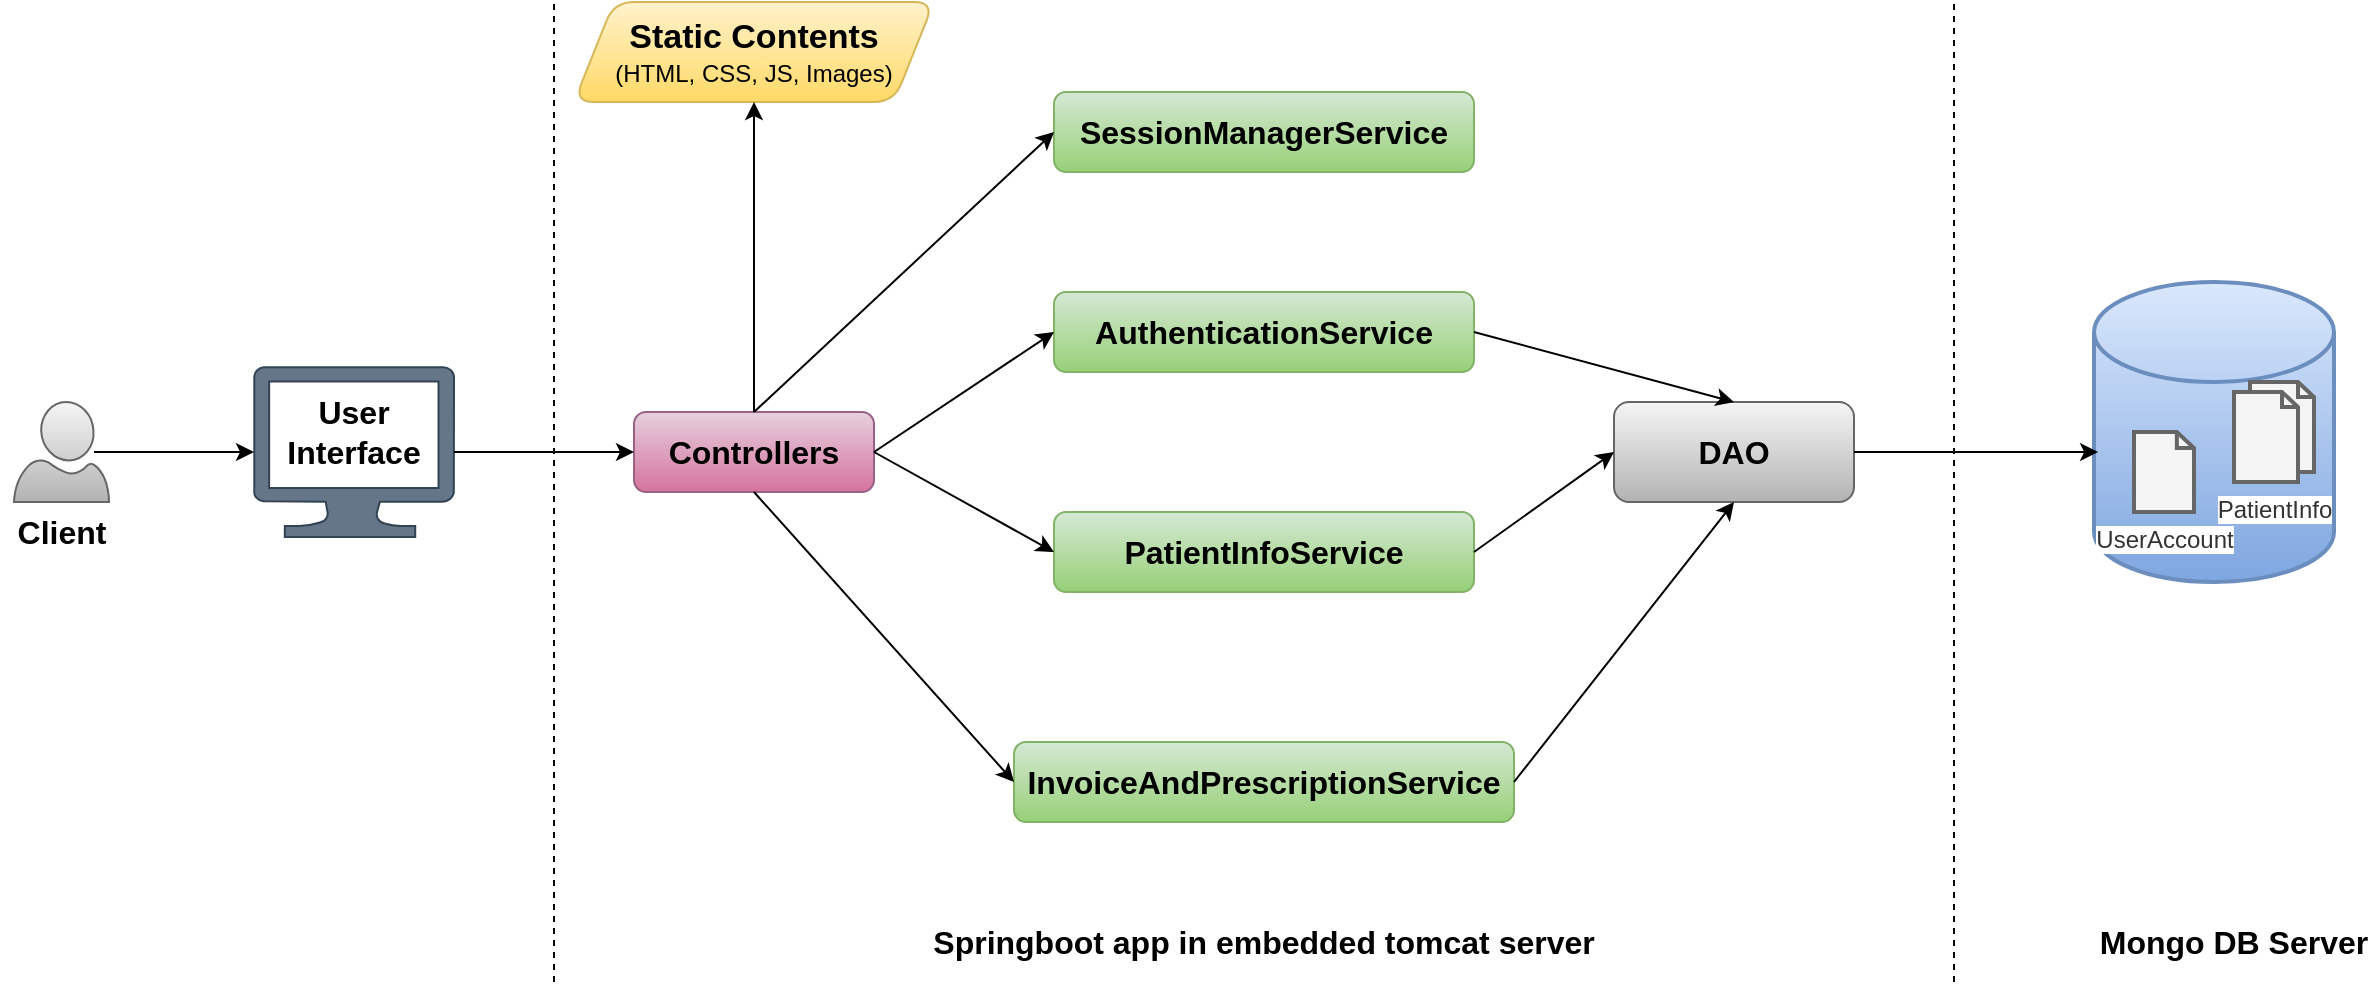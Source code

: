 <mxfile version="14.4.4" type="device"><diagram id="1XuaEeXUygYGDvkUv7wh" name="Page-1"><mxGraphModel dx="1695" dy="1661" grid="1" gridSize="10" guides="1" tooltips="1" connect="1" arrows="1" fold="1" page="1" pageScale="1" pageWidth="827" pageHeight="1169" math="0" shadow="0"><root><mxCell id="0"/><mxCell id="1" parent="0"/><mxCell id="dXYvDIe3O-pTYiKiSuPk-6" value="" style="verticalLabelPosition=bottom;html=1;verticalAlign=top;align=center;strokeColor=#666666;fillColor=#f5f5f5;shape=mxgraph.azure.user;gradientColor=#b3b3b3;" parent="1" vertex="1"><mxGeometry x="-290" y="110" width="47.5" height="50" as="geometry"/></mxCell><mxCell id="dXYvDIe3O-pTYiKiSuPk-8" value="" style="verticalLabelPosition=bottom;html=1;verticalAlign=top;align=center;strokeColor=#314354;fillColor=#647687;shape=mxgraph.azure.computer;pointerEvents=1;fontColor=#ffffff;" parent="1" vertex="1"><mxGeometry x="-170" y="92.5" width="100" height="85" as="geometry"/></mxCell><mxCell id="dXYvDIe3O-pTYiKiSuPk-9" value="" style="strokeWidth=2;html=1;shape=mxgraph.flowchart.database;whiteSpace=wrap;fillColor=#dae8fc;strokeColor=#6c8ebf;gradientColor=#7ea6e0;" parent="1" vertex="1"><mxGeometry x="750" y="50" width="120" height="150" as="geometry"/></mxCell><mxCell id="dXYvDIe3O-pTYiKiSuPk-10" value="UserAccount" style="html=1;verticalLabelPosition=bottom;align=center;labelBackgroundColor=#ffffff;verticalAlign=top;strokeWidth=2;strokeColor=#666666;shadow=0;dashed=0;shape=mxgraph.ios7.icons.document;fillColor=#f5f5f5;fontColor=#333333;" parent="1" vertex="1"><mxGeometry x="770" y="125" width="30" height="40" as="geometry"/></mxCell><mxCell id="dXYvDIe3O-pTYiKiSuPk-11" value="PatientInfo" style="html=1;verticalLabelPosition=bottom;align=center;labelBackgroundColor=#ffffff;verticalAlign=top;strokeWidth=2;strokeColor=#666666;shadow=0;dashed=0;shape=mxgraph.ios7.icons.documents;fillColor=#f5f5f5;fontColor=#333333;" parent="1" vertex="1"><mxGeometry x="820" y="100" width="40" height="50" as="geometry"/></mxCell><mxCell id="dXYvDIe3O-pTYiKiSuPk-13" value="&lt;b&gt;&lt;font style=&quot;font-size: 16px&quot;&gt;DAO&lt;/font&gt;&lt;/b&gt;" style="rounded=1;whiteSpace=wrap;html=1;fillColor=#f5f5f5;gradientColor=#b3b3b3;strokeColor=#666666;" parent="1" vertex="1"><mxGeometry x="510" y="110" width="120" height="50" as="geometry"/></mxCell><mxCell id="dXYvDIe3O-pTYiKiSuPk-14" value="&lt;b&gt;&lt;font style=&quot;font-size: 16px&quot;&gt;SessionManagerService&lt;/font&gt;&lt;/b&gt;" style="rounded=1;whiteSpace=wrap;html=1;fillColor=#d5e8d4;gradientColor=#97d077;strokeColor=#82b366;" parent="1" vertex="1"><mxGeometry x="230" y="-45" width="210" height="40" as="geometry"/></mxCell><mxCell id="dXYvDIe3O-pTYiKiSuPk-18" value="&lt;b&gt;&lt;font style=&quot;font-size: 16px&quot;&gt;AuthenticationService&lt;/font&gt;&lt;/b&gt;" style="rounded=1;whiteSpace=wrap;html=1;fillColor=#d5e8d4;gradientColor=#97d077;strokeColor=#82b366;" parent="1" vertex="1"><mxGeometry x="230" y="55" width="210" height="40" as="geometry"/></mxCell><mxCell id="dXYvDIe3O-pTYiKiSuPk-19" value="&lt;b&gt;&lt;font style=&quot;font-size: 16px&quot;&gt;PatientInfoService&lt;/font&gt;&lt;/b&gt;" style="rounded=1;whiteSpace=wrap;html=1;fillColor=#d5e8d4;gradientColor=#97d077;strokeColor=#82b366;" parent="1" vertex="1"><mxGeometry x="230" y="165" width="210" height="40" as="geometry"/></mxCell><mxCell id="dXYvDIe3O-pTYiKiSuPk-20" value="&lt;b&gt;&lt;font style=&quot;font-size: 16px&quot;&gt;InvoiceAndPrescriptionService&lt;/font&gt;&lt;/b&gt;" style="rounded=1;whiteSpace=wrap;html=1;fillColor=#d5e8d4;gradientColor=#97d077;strokeColor=#82b366;" parent="1" vertex="1"><mxGeometry x="210" y="280" width="250" height="40" as="geometry"/></mxCell><mxCell id="dXYvDIe3O-pTYiKiSuPk-21" value="" style="endArrow=classic;html=1;entryX=0.017;entryY=0.567;entryDx=0;entryDy=0;entryPerimeter=0;exitX=1;exitY=0.5;exitDx=0;exitDy=0;" parent="1" source="dXYvDIe3O-pTYiKiSuPk-13" target="dXYvDIe3O-pTYiKiSuPk-9" edge="1"><mxGeometry width="50" height="50" relative="1" as="geometry"><mxPoint x="390" y="170" as="sourcePoint"/><mxPoint x="440" y="120" as="targetPoint"/></mxGeometry></mxCell><mxCell id="dXYvDIe3O-pTYiKiSuPk-22" value="" style="endArrow=classic;html=1;exitX=1;exitY=0.5;exitDx=0;exitDy=0;entryX=0.5;entryY=0;entryDx=0;entryDy=0;" parent="1" source="dXYvDIe3O-pTYiKiSuPk-18" target="dXYvDIe3O-pTYiKiSuPk-13" edge="1"><mxGeometry width="50" height="50" relative="1" as="geometry"><mxPoint x="390" y="170" as="sourcePoint"/><mxPoint x="440" y="120" as="targetPoint"/></mxGeometry></mxCell><mxCell id="dXYvDIe3O-pTYiKiSuPk-23" value="" style="endArrow=classic;html=1;exitX=1;exitY=0.5;exitDx=0;exitDy=0;entryX=0.5;entryY=1;entryDx=0;entryDy=0;" parent="1" source="dXYvDIe3O-pTYiKiSuPk-20" target="dXYvDIe3O-pTYiKiSuPk-13" edge="1"><mxGeometry width="50" height="50" relative="1" as="geometry"><mxPoint x="390" y="170" as="sourcePoint"/><mxPoint x="440" y="120" as="targetPoint"/></mxGeometry></mxCell><mxCell id="dXYvDIe3O-pTYiKiSuPk-24" value="" style="endArrow=classic;html=1;exitX=1;exitY=0.5;exitDx=0;exitDy=0;entryX=0;entryY=0.5;entryDx=0;entryDy=0;" parent="1" source="dXYvDIe3O-pTYiKiSuPk-19" target="dXYvDIe3O-pTYiKiSuPk-13" edge="1"><mxGeometry width="50" height="50" relative="1" as="geometry"><mxPoint x="390" y="170" as="sourcePoint"/><mxPoint x="440" y="120" as="targetPoint"/></mxGeometry></mxCell><mxCell id="dXYvDIe3O-pTYiKiSuPk-25" value="&lt;b&gt;&lt;font style=&quot;font-size: 16px&quot;&gt;Controllers&lt;/font&gt;&lt;/b&gt;" style="rounded=1;whiteSpace=wrap;html=1;fillColor=#e6d0de;gradientColor=#d5739d;strokeColor=#996185;" parent="1" vertex="1"><mxGeometry x="20" y="115" width="120" height="40" as="geometry"/></mxCell><mxCell id="dXYvDIe3O-pTYiKiSuPk-26" value="" style="endArrow=classic;html=1;exitX=1;exitY=0.5;exitDx=0;exitDy=0;entryX=0;entryY=0.5;entryDx=0;entryDy=0;" parent="1" source="dXYvDIe3O-pTYiKiSuPk-25" target="dXYvDIe3O-pTYiKiSuPk-18" edge="1"><mxGeometry width="50" height="50" relative="1" as="geometry"><mxPoint x="300" y="130" as="sourcePoint"/><mxPoint x="350" y="80" as="targetPoint"/></mxGeometry></mxCell><mxCell id="dXYvDIe3O-pTYiKiSuPk-27" value="" style="endArrow=classic;html=1;exitX=0.5;exitY=0;exitDx=0;exitDy=0;entryX=0;entryY=0.5;entryDx=0;entryDy=0;" parent="1" source="dXYvDIe3O-pTYiKiSuPk-25" target="dXYvDIe3O-pTYiKiSuPk-14" edge="1"><mxGeometry width="50" height="50" relative="1" as="geometry"><mxPoint x="300" y="130" as="sourcePoint"/><mxPoint x="350" y="80" as="targetPoint"/></mxGeometry></mxCell><mxCell id="dXYvDIe3O-pTYiKiSuPk-28" value="" style="endArrow=classic;html=1;exitX=1;exitY=0.5;exitDx=0;exitDy=0;entryX=0;entryY=0.5;entryDx=0;entryDy=0;" parent="1" source="dXYvDIe3O-pTYiKiSuPk-25" target="dXYvDIe3O-pTYiKiSuPk-19" edge="1"><mxGeometry width="50" height="50" relative="1" as="geometry"><mxPoint x="300" y="130" as="sourcePoint"/><mxPoint x="350" y="80" as="targetPoint"/></mxGeometry></mxCell><mxCell id="dXYvDIe3O-pTYiKiSuPk-29" value="" style="endArrow=classic;html=1;exitX=0.5;exitY=1;exitDx=0;exitDy=0;entryX=0;entryY=0.5;entryDx=0;entryDy=0;" parent="1" source="dXYvDIe3O-pTYiKiSuPk-25" target="dXYvDIe3O-pTYiKiSuPk-20" edge="1"><mxGeometry width="50" height="50" relative="1" as="geometry"><mxPoint x="300" y="130" as="sourcePoint"/><mxPoint x="350" y="80" as="targetPoint"/></mxGeometry></mxCell><mxCell id="dXYvDIe3O-pTYiKiSuPk-33" value="" style="endArrow=classic;html=1;entryX=0;entryY=0.5;entryDx=0;entryDy=0;" parent="1" source="dXYvDIe3O-pTYiKiSuPk-8" target="dXYvDIe3O-pTYiKiSuPk-25" edge="1"><mxGeometry width="50" height="50" relative="1" as="geometry"><mxPoint x="240" y="130" as="sourcePoint"/><mxPoint x="290" y="80" as="targetPoint"/></mxGeometry></mxCell><mxCell id="dXYvDIe3O-pTYiKiSuPk-34" value="" style="endArrow=classic;html=1;entryX=0;entryY=0.5;entryDx=0;entryDy=0;entryPerimeter=0;" parent="1" target="dXYvDIe3O-pTYiKiSuPk-8" edge="1"><mxGeometry width="50" height="50" relative="1" as="geometry"><mxPoint x="-250" y="135" as="sourcePoint"/><mxPoint x="-190.0" y="200" as="targetPoint"/></mxGeometry></mxCell><mxCell id="dXYvDIe3O-pTYiKiSuPk-35" value="&lt;b&gt;&lt;font style=&quot;font-size: 16px&quot;&gt;User Interface&lt;/font&gt;&lt;/b&gt;" style="text;html=1;strokeColor=none;fillColor=none;align=center;verticalAlign=middle;whiteSpace=wrap;rounded=0;" parent="1" vertex="1"><mxGeometry x="-150" y="115" width="60" height="20" as="geometry"/></mxCell><mxCell id="dXYvDIe3O-pTYiKiSuPk-36" value="" style="endArrow=none;dashed=1;html=1;" parent="1" edge="1"><mxGeometry width="50" height="50" relative="1" as="geometry"><mxPoint x="680" y="400" as="sourcePoint"/><mxPoint x="680" y="-90" as="targetPoint"/></mxGeometry></mxCell><mxCell id="dXYvDIe3O-pTYiKiSuPk-37" value="" style="endArrow=none;dashed=1;html=1;" parent="1" edge="1"><mxGeometry width="50" height="50" relative="1" as="geometry"><mxPoint x="-20" y="400" as="sourcePoint"/><mxPoint x="-20" y="-90" as="targetPoint"/></mxGeometry></mxCell><mxCell id="dXYvDIe3O-pTYiKiSuPk-38" value="&lt;b&gt;&lt;font style=&quot;font-size: 16px&quot;&gt;Springboot app in embedded tomcat server&lt;/font&gt;&lt;/b&gt;" style="text;html=1;strokeColor=none;fillColor=none;align=center;verticalAlign=middle;whiteSpace=wrap;rounded=0;" parent="1" vertex="1"><mxGeometry x="155" y="370" width="360" height="20" as="geometry"/></mxCell><mxCell id="dXYvDIe3O-pTYiKiSuPk-39" value="&lt;b&gt;&lt;font style=&quot;font-size: 16px&quot;&gt;Mongo DB Server&lt;/font&gt;&lt;/b&gt;" style="text;html=1;strokeColor=none;fillColor=none;align=center;verticalAlign=middle;whiteSpace=wrap;rounded=0;" parent="1" vertex="1"><mxGeometry x="750" y="370" width="140" height="20" as="geometry"/></mxCell><mxCell id="dXYvDIe3O-pTYiKiSuPk-40" value="&lt;b&gt;&lt;font style=&quot;font-size: 16px&quot;&gt;Client&lt;/font&gt;&lt;/b&gt;" style="text;html=1;strokeColor=none;fillColor=none;align=center;verticalAlign=middle;whiteSpace=wrap;rounded=0;" parent="1" vertex="1"><mxGeometry x="-296.25" y="165" width="60" height="20" as="geometry"/></mxCell><mxCell id="ELujVPk0qFQQ8ZHKt9Jz-1" value="&lt;b&gt;&lt;font style=&quot;font-size: 17px&quot;&gt;Static Contents&lt;/font&gt;&lt;/b&gt;&lt;br&gt;(HTML, CSS, JS, Images)" style="shape=parallelogram;perimeter=parallelogramPerimeter;whiteSpace=wrap;html=1;fixedSize=1;fillColor=#fff2cc;strokeColor=#d6b656;gradientColor=#ffd966;rounded=1;" vertex="1" parent="1"><mxGeometry x="-10" y="-90" width="180" height="50" as="geometry"/></mxCell><mxCell id="ELujVPk0qFQQ8ZHKt9Jz-2" value="" style="endArrow=classic;html=1;exitX=0.5;exitY=0;exitDx=0;exitDy=0;" edge="1" parent="1" source="dXYvDIe3O-pTYiKiSuPk-25" target="ELujVPk0qFQQ8ZHKt9Jz-1"><mxGeometry width="50" height="50" relative="1" as="geometry"><mxPoint x="170" y="80" as="sourcePoint"/><mxPoint x="220" y="30" as="targetPoint"/></mxGeometry></mxCell></root></mxGraphModel></diagram></mxfile>